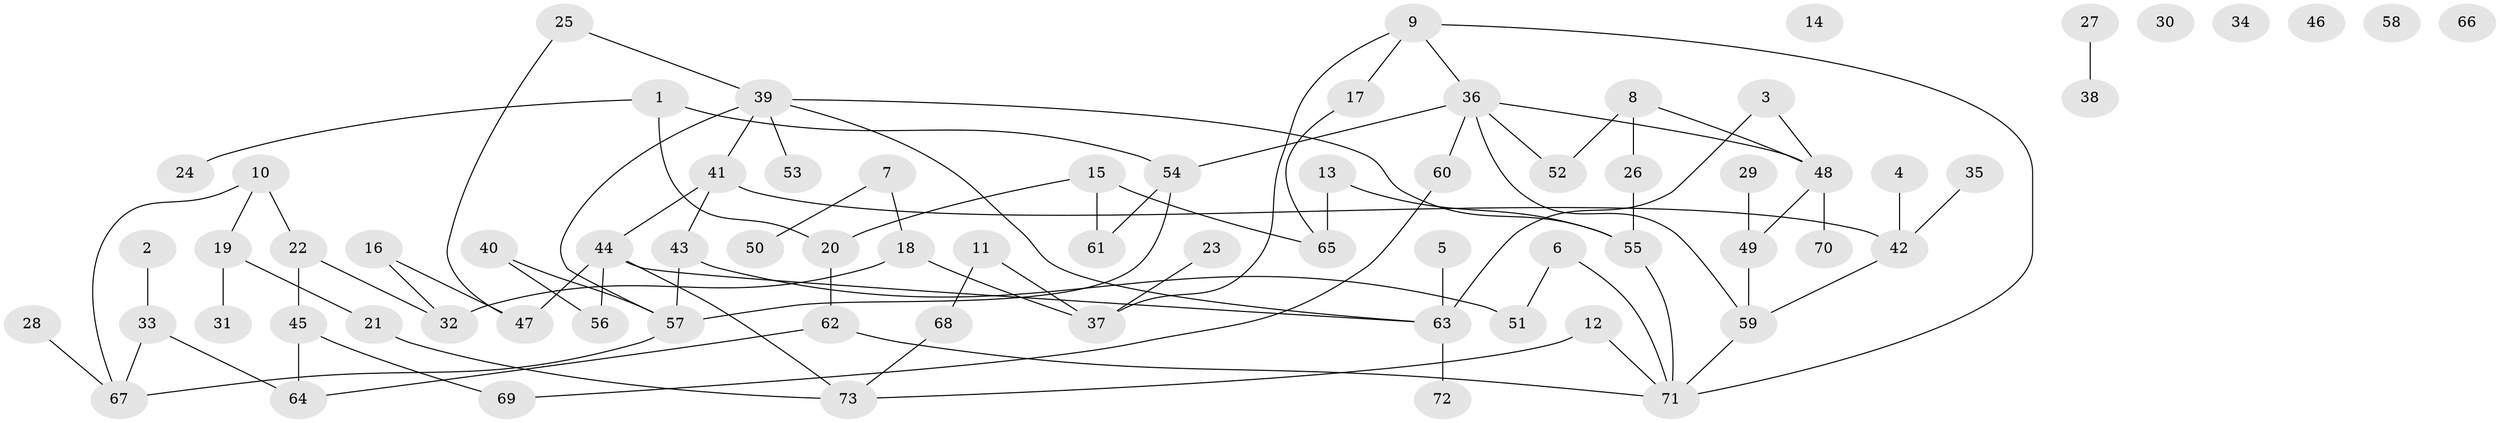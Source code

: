 // Generated by graph-tools (version 1.1) at 2025/39/03/09/25 04:39:28]
// undirected, 73 vertices, 89 edges
graph export_dot {
graph [start="1"]
  node [color=gray90,style=filled];
  1;
  2;
  3;
  4;
  5;
  6;
  7;
  8;
  9;
  10;
  11;
  12;
  13;
  14;
  15;
  16;
  17;
  18;
  19;
  20;
  21;
  22;
  23;
  24;
  25;
  26;
  27;
  28;
  29;
  30;
  31;
  32;
  33;
  34;
  35;
  36;
  37;
  38;
  39;
  40;
  41;
  42;
  43;
  44;
  45;
  46;
  47;
  48;
  49;
  50;
  51;
  52;
  53;
  54;
  55;
  56;
  57;
  58;
  59;
  60;
  61;
  62;
  63;
  64;
  65;
  66;
  67;
  68;
  69;
  70;
  71;
  72;
  73;
  1 -- 20;
  1 -- 24;
  1 -- 54;
  2 -- 33;
  3 -- 48;
  3 -- 63;
  4 -- 42;
  5 -- 63;
  6 -- 51;
  6 -- 71;
  7 -- 18;
  7 -- 50;
  8 -- 26;
  8 -- 48;
  8 -- 52;
  9 -- 17;
  9 -- 36;
  9 -- 37;
  9 -- 71;
  10 -- 19;
  10 -- 22;
  10 -- 67;
  11 -- 37;
  11 -- 68;
  12 -- 71;
  12 -- 73;
  13 -- 55;
  13 -- 65;
  15 -- 20;
  15 -- 61;
  15 -- 65;
  16 -- 32;
  16 -- 47;
  17 -- 65;
  18 -- 32;
  18 -- 37;
  19 -- 21;
  19 -- 31;
  20 -- 62;
  21 -- 73;
  22 -- 32;
  22 -- 45;
  23 -- 37;
  25 -- 39;
  25 -- 47;
  26 -- 55;
  27 -- 38;
  28 -- 67;
  29 -- 49;
  33 -- 64;
  33 -- 67;
  35 -- 42;
  36 -- 48;
  36 -- 52;
  36 -- 54;
  36 -- 59;
  36 -- 60;
  39 -- 41;
  39 -- 53;
  39 -- 55;
  39 -- 57;
  39 -- 63;
  40 -- 56;
  40 -- 57;
  41 -- 42;
  41 -- 43;
  41 -- 44;
  42 -- 59;
  43 -- 51;
  43 -- 57;
  44 -- 47;
  44 -- 56;
  44 -- 63;
  44 -- 73;
  45 -- 64;
  45 -- 69;
  48 -- 49;
  48 -- 70;
  49 -- 59;
  54 -- 57;
  54 -- 61;
  55 -- 71;
  57 -- 67;
  59 -- 71;
  60 -- 69;
  62 -- 64;
  62 -- 71;
  63 -- 72;
  68 -- 73;
}
